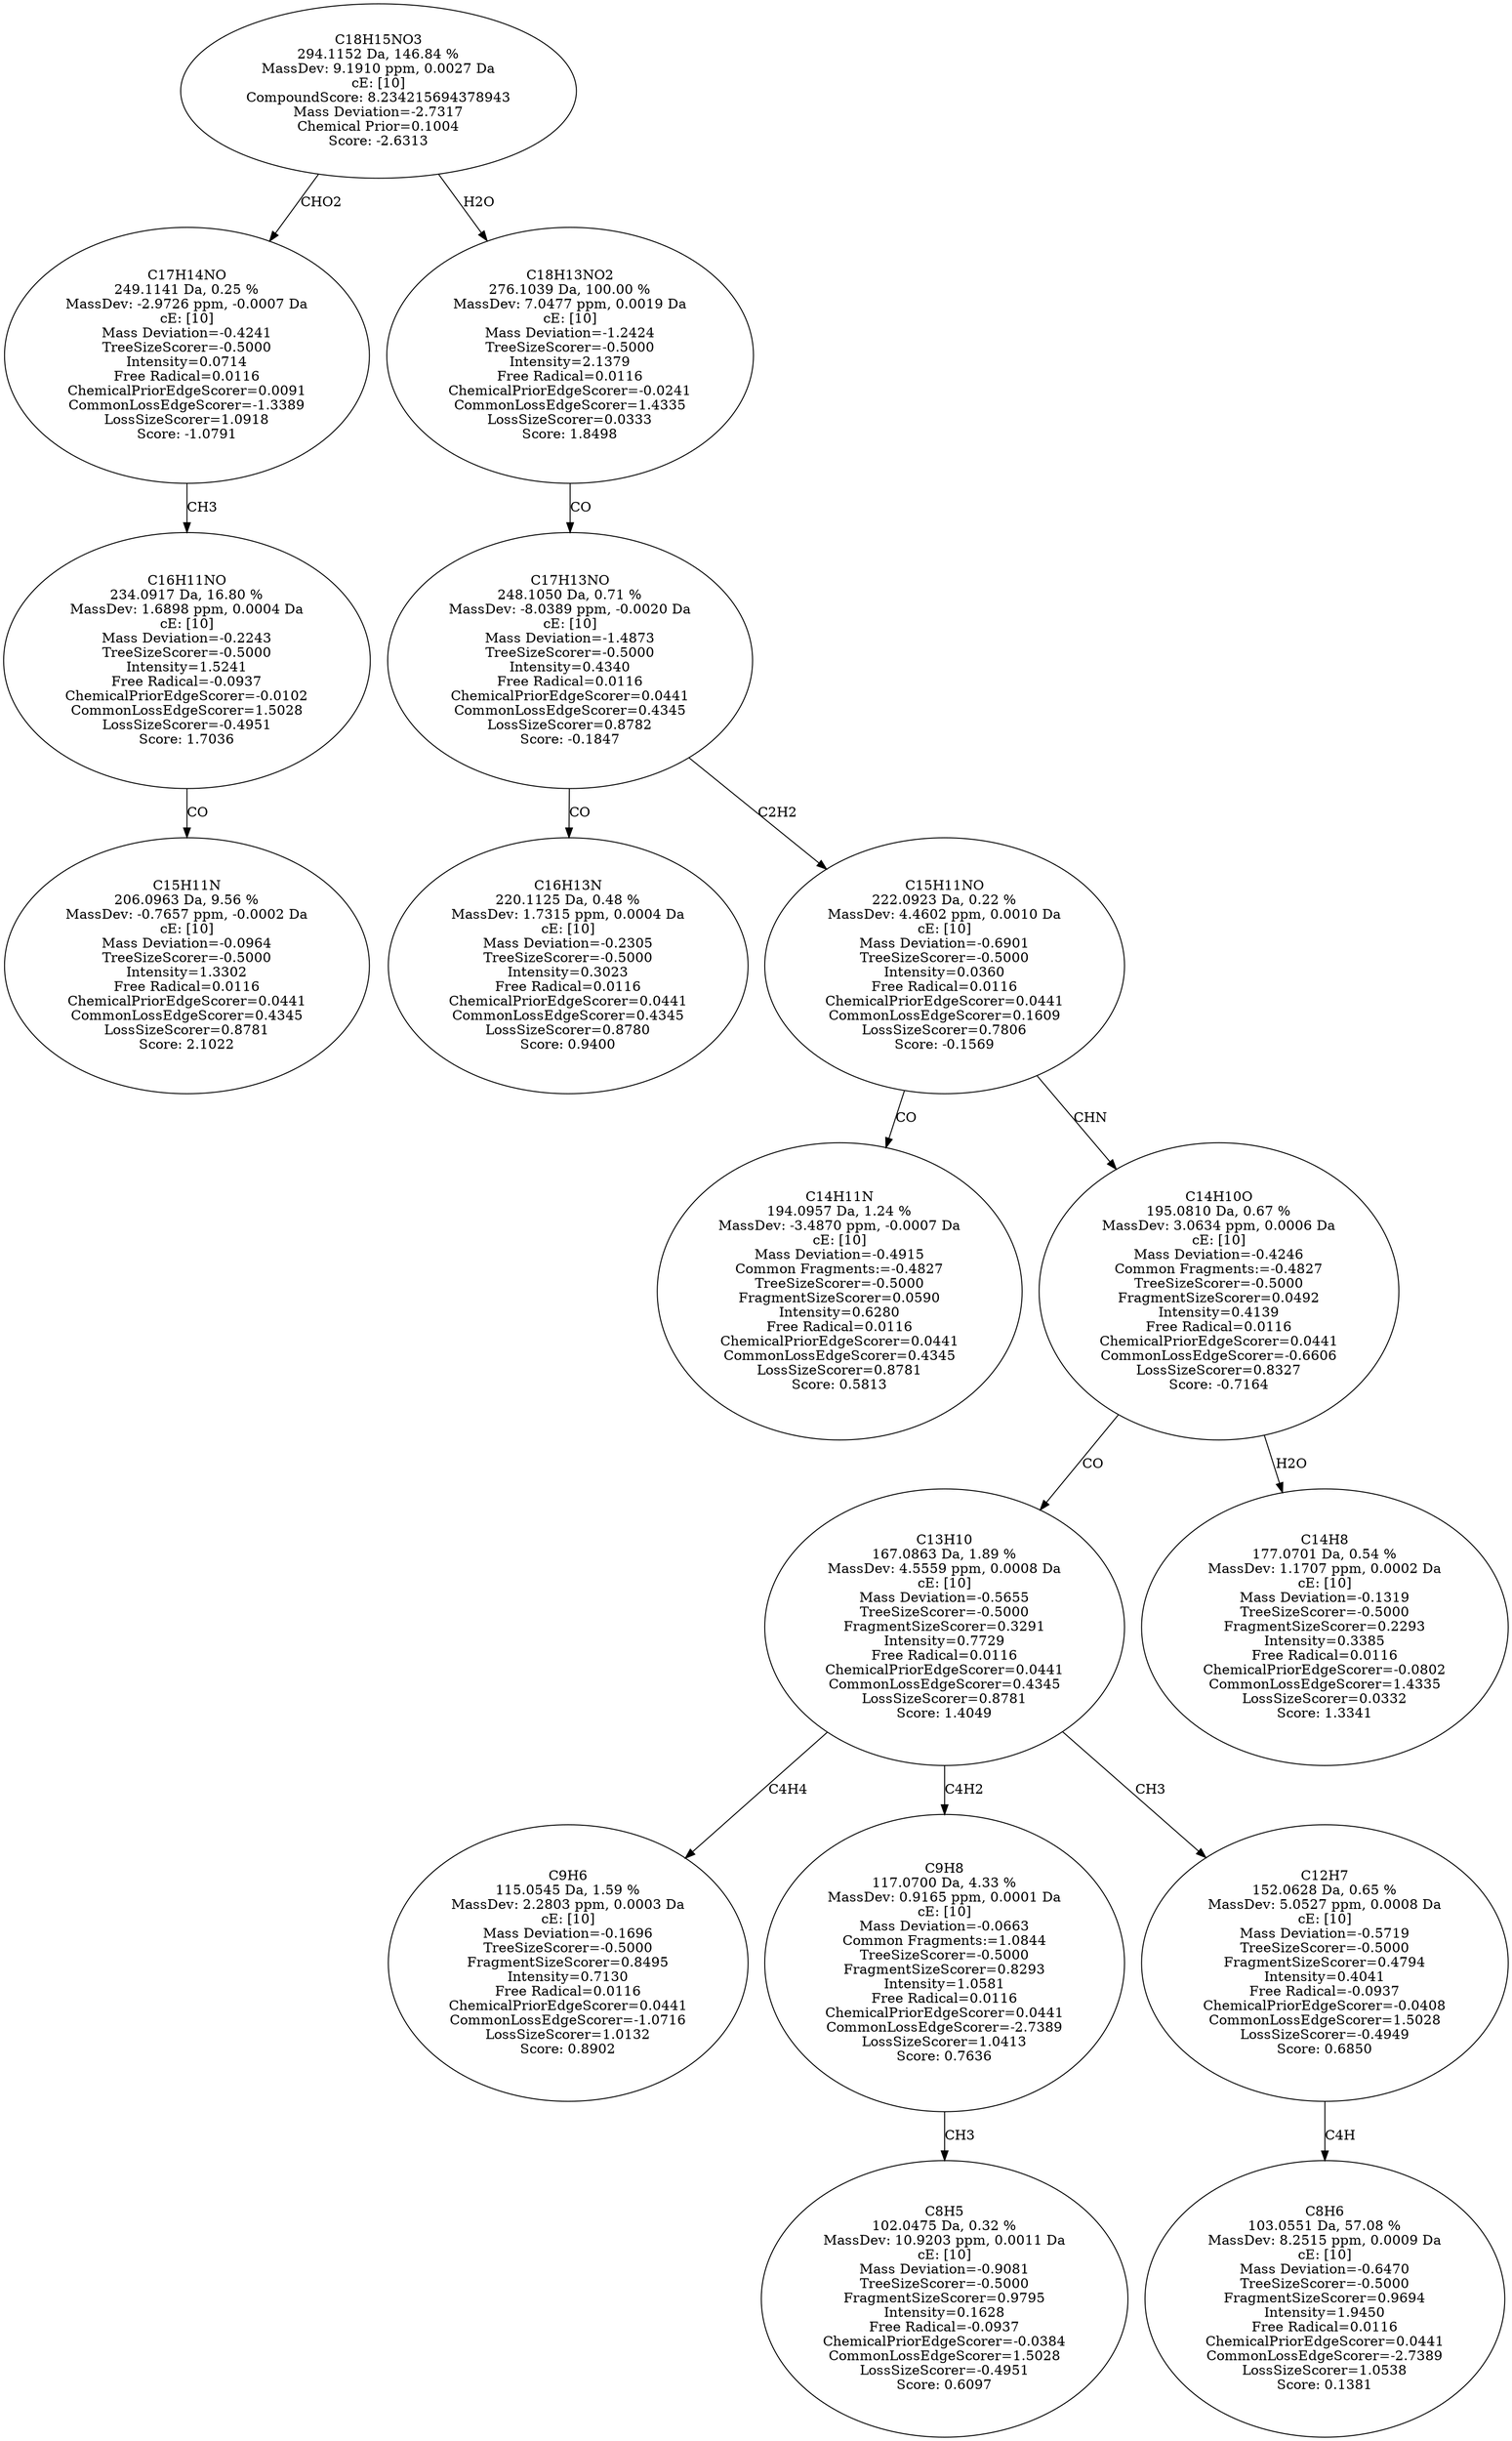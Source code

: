 strict digraph {
v1 [label="C15H11N\n206.0963 Da, 9.56 %\nMassDev: -0.7657 ppm, -0.0002 Da\ncE: [10]\nMass Deviation=-0.0964\nTreeSizeScorer=-0.5000\nIntensity=1.3302\nFree Radical=0.0116\nChemicalPriorEdgeScorer=0.0441\nCommonLossEdgeScorer=0.4345\nLossSizeScorer=0.8781\nScore: 2.1022"];
v2 [label="C16H11NO\n234.0917 Da, 16.80 %\nMassDev: 1.6898 ppm, 0.0004 Da\ncE: [10]\nMass Deviation=-0.2243\nTreeSizeScorer=-0.5000\nIntensity=1.5241\nFree Radical=-0.0937\nChemicalPriorEdgeScorer=-0.0102\nCommonLossEdgeScorer=1.5028\nLossSizeScorer=-0.4951\nScore: 1.7036"];
v3 [label="C17H14NO\n249.1141 Da, 0.25 %\nMassDev: -2.9726 ppm, -0.0007 Da\ncE: [10]\nMass Deviation=-0.4241\nTreeSizeScorer=-0.5000\nIntensity=0.0714\nFree Radical=0.0116\nChemicalPriorEdgeScorer=0.0091\nCommonLossEdgeScorer=-1.3389\nLossSizeScorer=1.0918\nScore: -1.0791"];
v4 [label="C16H13N\n220.1125 Da, 0.48 %\nMassDev: 1.7315 ppm, 0.0004 Da\ncE: [10]\nMass Deviation=-0.2305\nTreeSizeScorer=-0.5000\nIntensity=0.3023\nFree Radical=0.0116\nChemicalPriorEdgeScorer=0.0441\nCommonLossEdgeScorer=0.4345\nLossSizeScorer=0.8780\nScore: 0.9400"];
v5 [label="C14H11N\n194.0957 Da, 1.24 %\nMassDev: -3.4870 ppm, -0.0007 Da\ncE: [10]\nMass Deviation=-0.4915\nCommon Fragments:=-0.4827\nTreeSizeScorer=-0.5000\nFragmentSizeScorer=0.0590\nIntensity=0.6280\nFree Radical=0.0116\nChemicalPriorEdgeScorer=0.0441\nCommonLossEdgeScorer=0.4345\nLossSizeScorer=0.8781\nScore: 0.5813"];
v6 [label="C9H6\n115.0545 Da, 1.59 %\nMassDev: 2.2803 ppm, 0.0003 Da\ncE: [10]\nMass Deviation=-0.1696\nTreeSizeScorer=-0.5000\nFragmentSizeScorer=0.8495\nIntensity=0.7130\nFree Radical=0.0116\nChemicalPriorEdgeScorer=0.0441\nCommonLossEdgeScorer=-1.0716\nLossSizeScorer=1.0132\nScore: 0.8902"];
v7 [label="C8H5\n102.0475 Da, 0.32 %\nMassDev: 10.9203 ppm, 0.0011 Da\ncE: [10]\nMass Deviation=-0.9081\nTreeSizeScorer=-0.5000\nFragmentSizeScorer=0.9795\nIntensity=0.1628\nFree Radical=-0.0937\nChemicalPriorEdgeScorer=-0.0384\nCommonLossEdgeScorer=1.5028\nLossSizeScorer=-0.4951\nScore: 0.6097"];
v8 [label="C9H8\n117.0700 Da, 4.33 %\nMassDev: 0.9165 ppm, 0.0001 Da\ncE: [10]\nMass Deviation=-0.0663\nCommon Fragments:=1.0844\nTreeSizeScorer=-0.5000\nFragmentSizeScorer=0.8293\nIntensity=1.0581\nFree Radical=0.0116\nChemicalPriorEdgeScorer=0.0441\nCommonLossEdgeScorer=-2.7389\nLossSizeScorer=1.0413\nScore: 0.7636"];
v9 [label="C8H6\n103.0551 Da, 57.08 %\nMassDev: 8.2515 ppm, 0.0009 Da\ncE: [10]\nMass Deviation=-0.6470\nTreeSizeScorer=-0.5000\nFragmentSizeScorer=0.9694\nIntensity=1.9450\nFree Radical=0.0116\nChemicalPriorEdgeScorer=0.0441\nCommonLossEdgeScorer=-2.7389\nLossSizeScorer=1.0538\nScore: 0.1381"];
v10 [label="C12H7\n152.0628 Da, 0.65 %\nMassDev: 5.0527 ppm, 0.0008 Da\ncE: [10]\nMass Deviation=-0.5719\nTreeSizeScorer=-0.5000\nFragmentSizeScorer=0.4794\nIntensity=0.4041\nFree Radical=-0.0937\nChemicalPriorEdgeScorer=-0.0408\nCommonLossEdgeScorer=1.5028\nLossSizeScorer=-0.4949\nScore: 0.6850"];
v11 [label="C13H10\n167.0863 Da, 1.89 %\nMassDev: 4.5559 ppm, 0.0008 Da\ncE: [10]\nMass Deviation=-0.5655\nTreeSizeScorer=-0.5000\nFragmentSizeScorer=0.3291\nIntensity=0.7729\nFree Radical=0.0116\nChemicalPriorEdgeScorer=0.0441\nCommonLossEdgeScorer=0.4345\nLossSizeScorer=0.8781\nScore: 1.4049"];
v12 [label="C14H8\n177.0701 Da, 0.54 %\nMassDev: 1.1707 ppm, 0.0002 Da\ncE: [10]\nMass Deviation=-0.1319\nTreeSizeScorer=-0.5000\nFragmentSizeScorer=0.2293\nIntensity=0.3385\nFree Radical=0.0116\nChemicalPriorEdgeScorer=-0.0802\nCommonLossEdgeScorer=1.4335\nLossSizeScorer=0.0332\nScore: 1.3341"];
v13 [label="C14H10O\n195.0810 Da, 0.67 %\nMassDev: 3.0634 ppm, 0.0006 Da\ncE: [10]\nMass Deviation=-0.4246\nCommon Fragments:=-0.4827\nTreeSizeScorer=-0.5000\nFragmentSizeScorer=0.0492\nIntensity=0.4139\nFree Radical=0.0116\nChemicalPriorEdgeScorer=0.0441\nCommonLossEdgeScorer=-0.6606\nLossSizeScorer=0.8327\nScore: -0.7164"];
v14 [label="C15H11NO\n222.0923 Da, 0.22 %\nMassDev: 4.4602 ppm, 0.0010 Da\ncE: [10]\nMass Deviation=-0.6901\nTreeSizeScorer=-0.5000\nIntensity=0.0360\nFree Radical=0.0116\nChemicalPriorEdgeScorer=0.0441\nCommonLossEdgeScorer=0.1609\nLossSizeScorer=0.7806\nScore: -0.1569"];
v15 [label="C17H13NO\n248.1050 Da, 0.71 %\nMassDev: -8.0389 ppm, -0.0020 Da\ncE: [10]\nMass Deviation=-1.4873\nTreeSizeScorer=-0.5000\nIntensity=0.4340\nFree Radical=0.0116\nChemicalPriorEdgeScorer=0.0441\nCommonLossEdgeScorer=0.4345\nLossSizeScorer=0.8782\nScore: -0.1847"];
v16 [label="C18H13NO2\n276.1039 Da, 100.00 %\nMassDev: 7.0477 ppm, 0.0019 Da\ncE: [10]\nMass Deviation=-1.2424\nTreeSizeScorer=-0.5000\nIntensity=2.1379\nFree Radical=0.0116\nChemicalPriorEdgeScorer=-0.0241\nCommonLossEdgeScorer=1.4335\nLossSizeScorer=0.0333\nScore: 1.8498"];
v17 [label="C18H15NO3\n294.1152 Da, 146.84 %\nMassDev: 9.1910 ppm, 0.0027 Da\ncE: [10]\nCompoundScore: 8.234215694378943\nMass Deviation=-2.7317\nChemical Prior=0.1004\nScore: -2.6313"];
v2 -> v1 [label="CO"];
v3 -> v2 [label="CH3"];
v17 -> v3 [label="CHO2"];
v15 -> v4 [label="CO"];
v14 -> v5 [label="CO"];
v11 -> v6 [label="C4H4"];
v8 -> v7 [label="CH3"];
v11 -> v8 [label="C4H2"];
v10 -> v9 [label="C4H"];
v11 -> v10 [label="CH3"];
v13 -> v11 [label="CO"];
v13 -> v12 [label="H2O"];
v14 -> v13 [label="CHN"];
v15 -> v14 [label="C2H2"];
v16 -> v15 [label="CO"];
v17 -> v16 [label="H2O"];
}